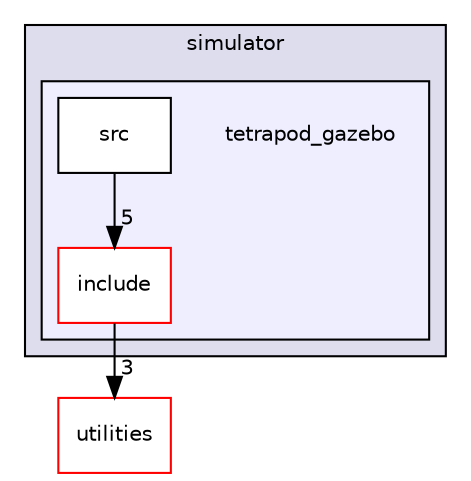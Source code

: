 digraph "catkin_ws/src/simulator/tetrapod_gazebo" {
  compound=true
  node [ fontsize="10", fontname="Helvetica"];
  edge [ labelfontsize="10", labelfontname="Helvetica"];
  subgraph clusterdir_9956b5c6b5de7171c18b9164a501b484 {
    graph [ bgcolor="#ddddee", pencolor="black", label="simulator" fontname="Helvetica", fontsize="10", URL="dir_9956b5c6b5de7171c18b9164a501b484.html"]
  subgraph clusterdir_979bcd87a29dc26e5d00bc10f6f56e83 {
    graph [ bgcolor="#eeeeff", pencolor="black", label="" URL="dir_979bcd87a29dc26e5d00bc10f6f56e83.html"];
    dir_979bcd87a29dc26e5d00bc10f6f56e83 [shape=plaintext label="tetrapod_gazebo"];
  dir_86fd2a100fbbf5d5d0f5544aedddb069 [shape=box label="include" fillcolor="white" style="filled" color="red" URL="dir_86fd2a100fbbf5d5d0f5544aedddb069.html"];
  dir_03cfb7c3d956692ddba1d275d22d173e [shape=box label="src" fillcolor="white" style="filled" URL="dir_03cfb7c3d956692ddba1d275d22d173e.html"];
  }
  }
  dir_ccddda87566ee263eec2f42a65371c71 [shape=box label="utilities" fillcolor="white" style="filled" color="red" URL="dir_ccddda87566ee263eec2f42a65371c71.html"];
  dir_86fd2a100fbbf5d5d0f5544aedddb069->dir_ccddda87566ee263eec2f42a65371c71 [headlabel="3", labeldistance=1.5 headhref="dir_000083_000033.html"];
  dir_03cfb7c3d956692ddba1d275d22d173e->dir_86fd2a100fbbf5d5d0f5544aedddb069 [headlabel="5", labeldistance=1.5 headhref="dir_000085_000083.html"];
}
